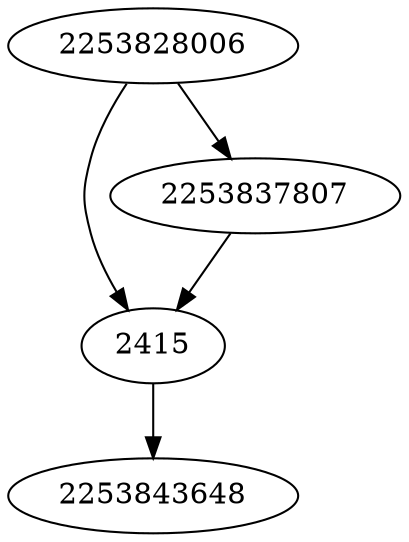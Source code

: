 strict digraph  {
2253843648;
2415;
2253828006;
2253837807;
2415 -> 2253843648;
2253828006 -> 2415;
2253828006 -> 2253837807;
2253837807 -> 2415;
}
